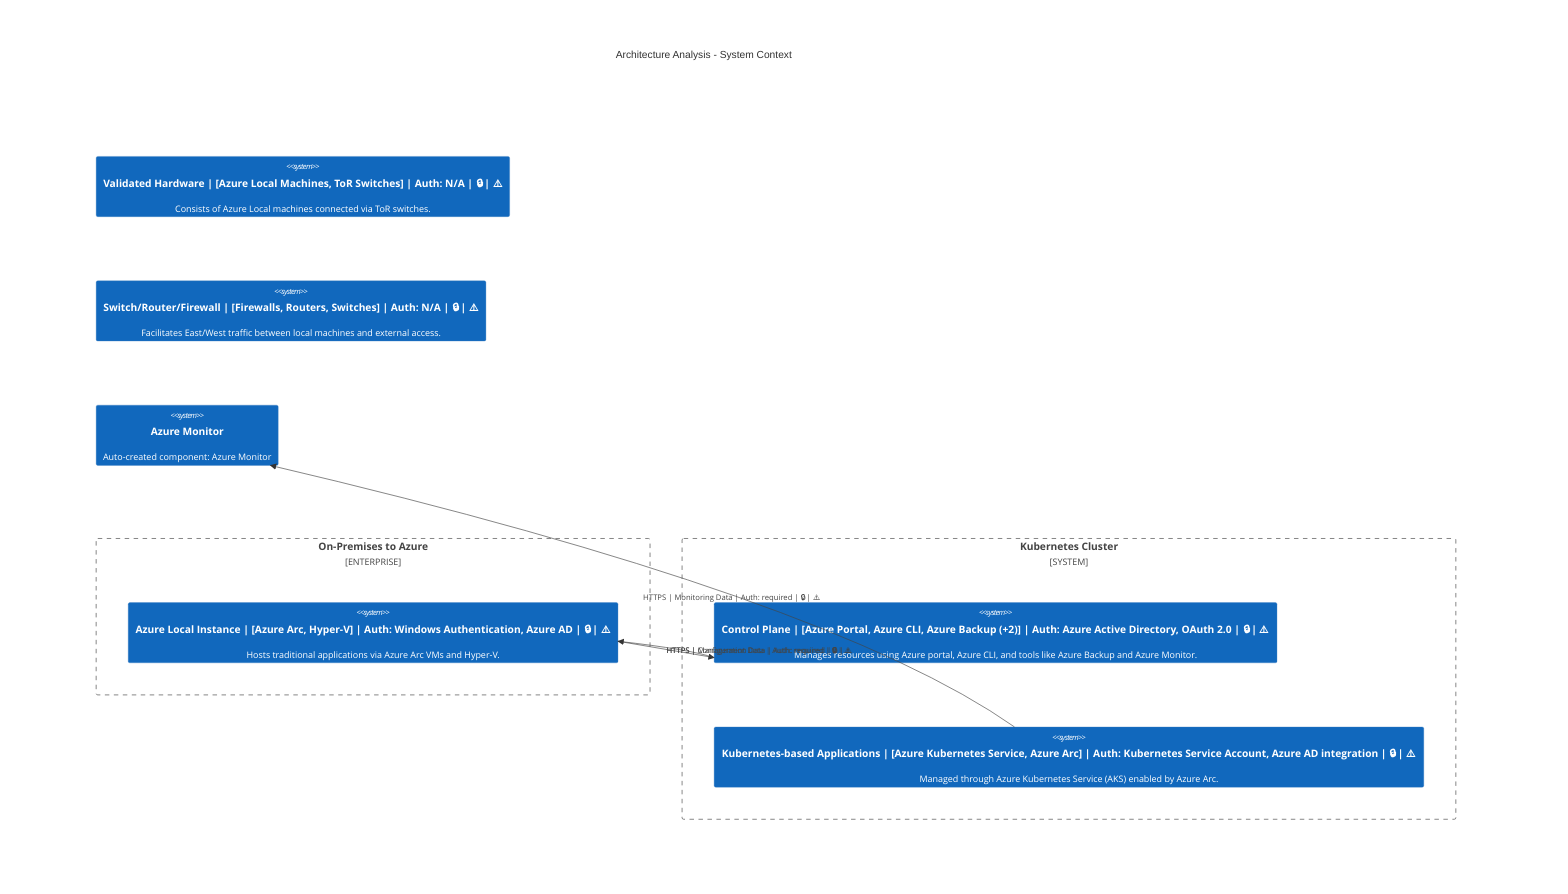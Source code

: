 C4Context
    title Architecture Analysis - System Context
    Enterprise_Boundary(tb_On_Premises_to_Azure, "On-Premises to Azure") {
        System(Azure_Local_Instance, "Azure Local Instance | [Azure Arc, Hyper-V] | Auth: Windows Authentication, Azure AD | 🔒 | ⚠️", "Hosts traditional applications via Azure Arc VMs and Hyper-V.")
        System(Control_Plane, "Control Plane | [Azure Portal, Azure CLI, Azure Backup (+2)] | Auth: Azure Active Directory, OAuth 2.0 | 🔒 | ⚠️", "Manages resources using Azure portal, Azure CLI, and tools like Azure Backup and Azure Monitor.")
    }
    System_Boundary(tb_Kubernetes_Cluster, "Kubernetes Cluster") {
        System(Kubernetes_based_Applications, "Kubernetes-based Applications | [Azure Kubernetes Service, Azure Arc] | Auth: Kubernetes Service Account, Azure AD integration | 🔒 | ⚠️", "Managed through Azure Kubernetes Service (AKS) enabled by Azure Arc.")
        System(Control_Plane, "Control Plane | [Azure Portal, Azure CLI, Azure Backup (+2)] | Auth: Azure Active Directory, OAuth 2.0 | 🔒 | ⚠️", "Manages resources using Azure portal, Azure CLI, and tools like Azure Backup and Azure Monitor.")
    }
    System(Validated_Hardware, "Validated Hardware | [Azure Local Machines, ToR Switches] | Auth: N/A | 🔒 | ⚠️", "Consists of Azure Local machines connected via ToR switches.")
    System(Switch_Router_Firewall, "Switch/Router/Firewall | [Firewalls, Routers, Switches] | Auth: N/A | 🔒 | ⚠️", "Facilitates East/West traffic between local machines and external access.")
    System(Azure_Monitor, "Azure Monitor", "Auto-created component: Azure Monitor")

    Rel(Azure_Local_Instance, Control_Plane, "HTTPS | Management Data | Auth: required | 🔒 | ⚠️")
    Rel(Kubernetes_based_Applications, Azure_Monitor, "HTTPS | Monitoring Data | Auth: required | 🔒 | ⚠️")
    Rel(Control_Plane, Azure_Local_Instance, "HTTPS | Configuration Data | Auth: required | 🔒 | ⚠️")